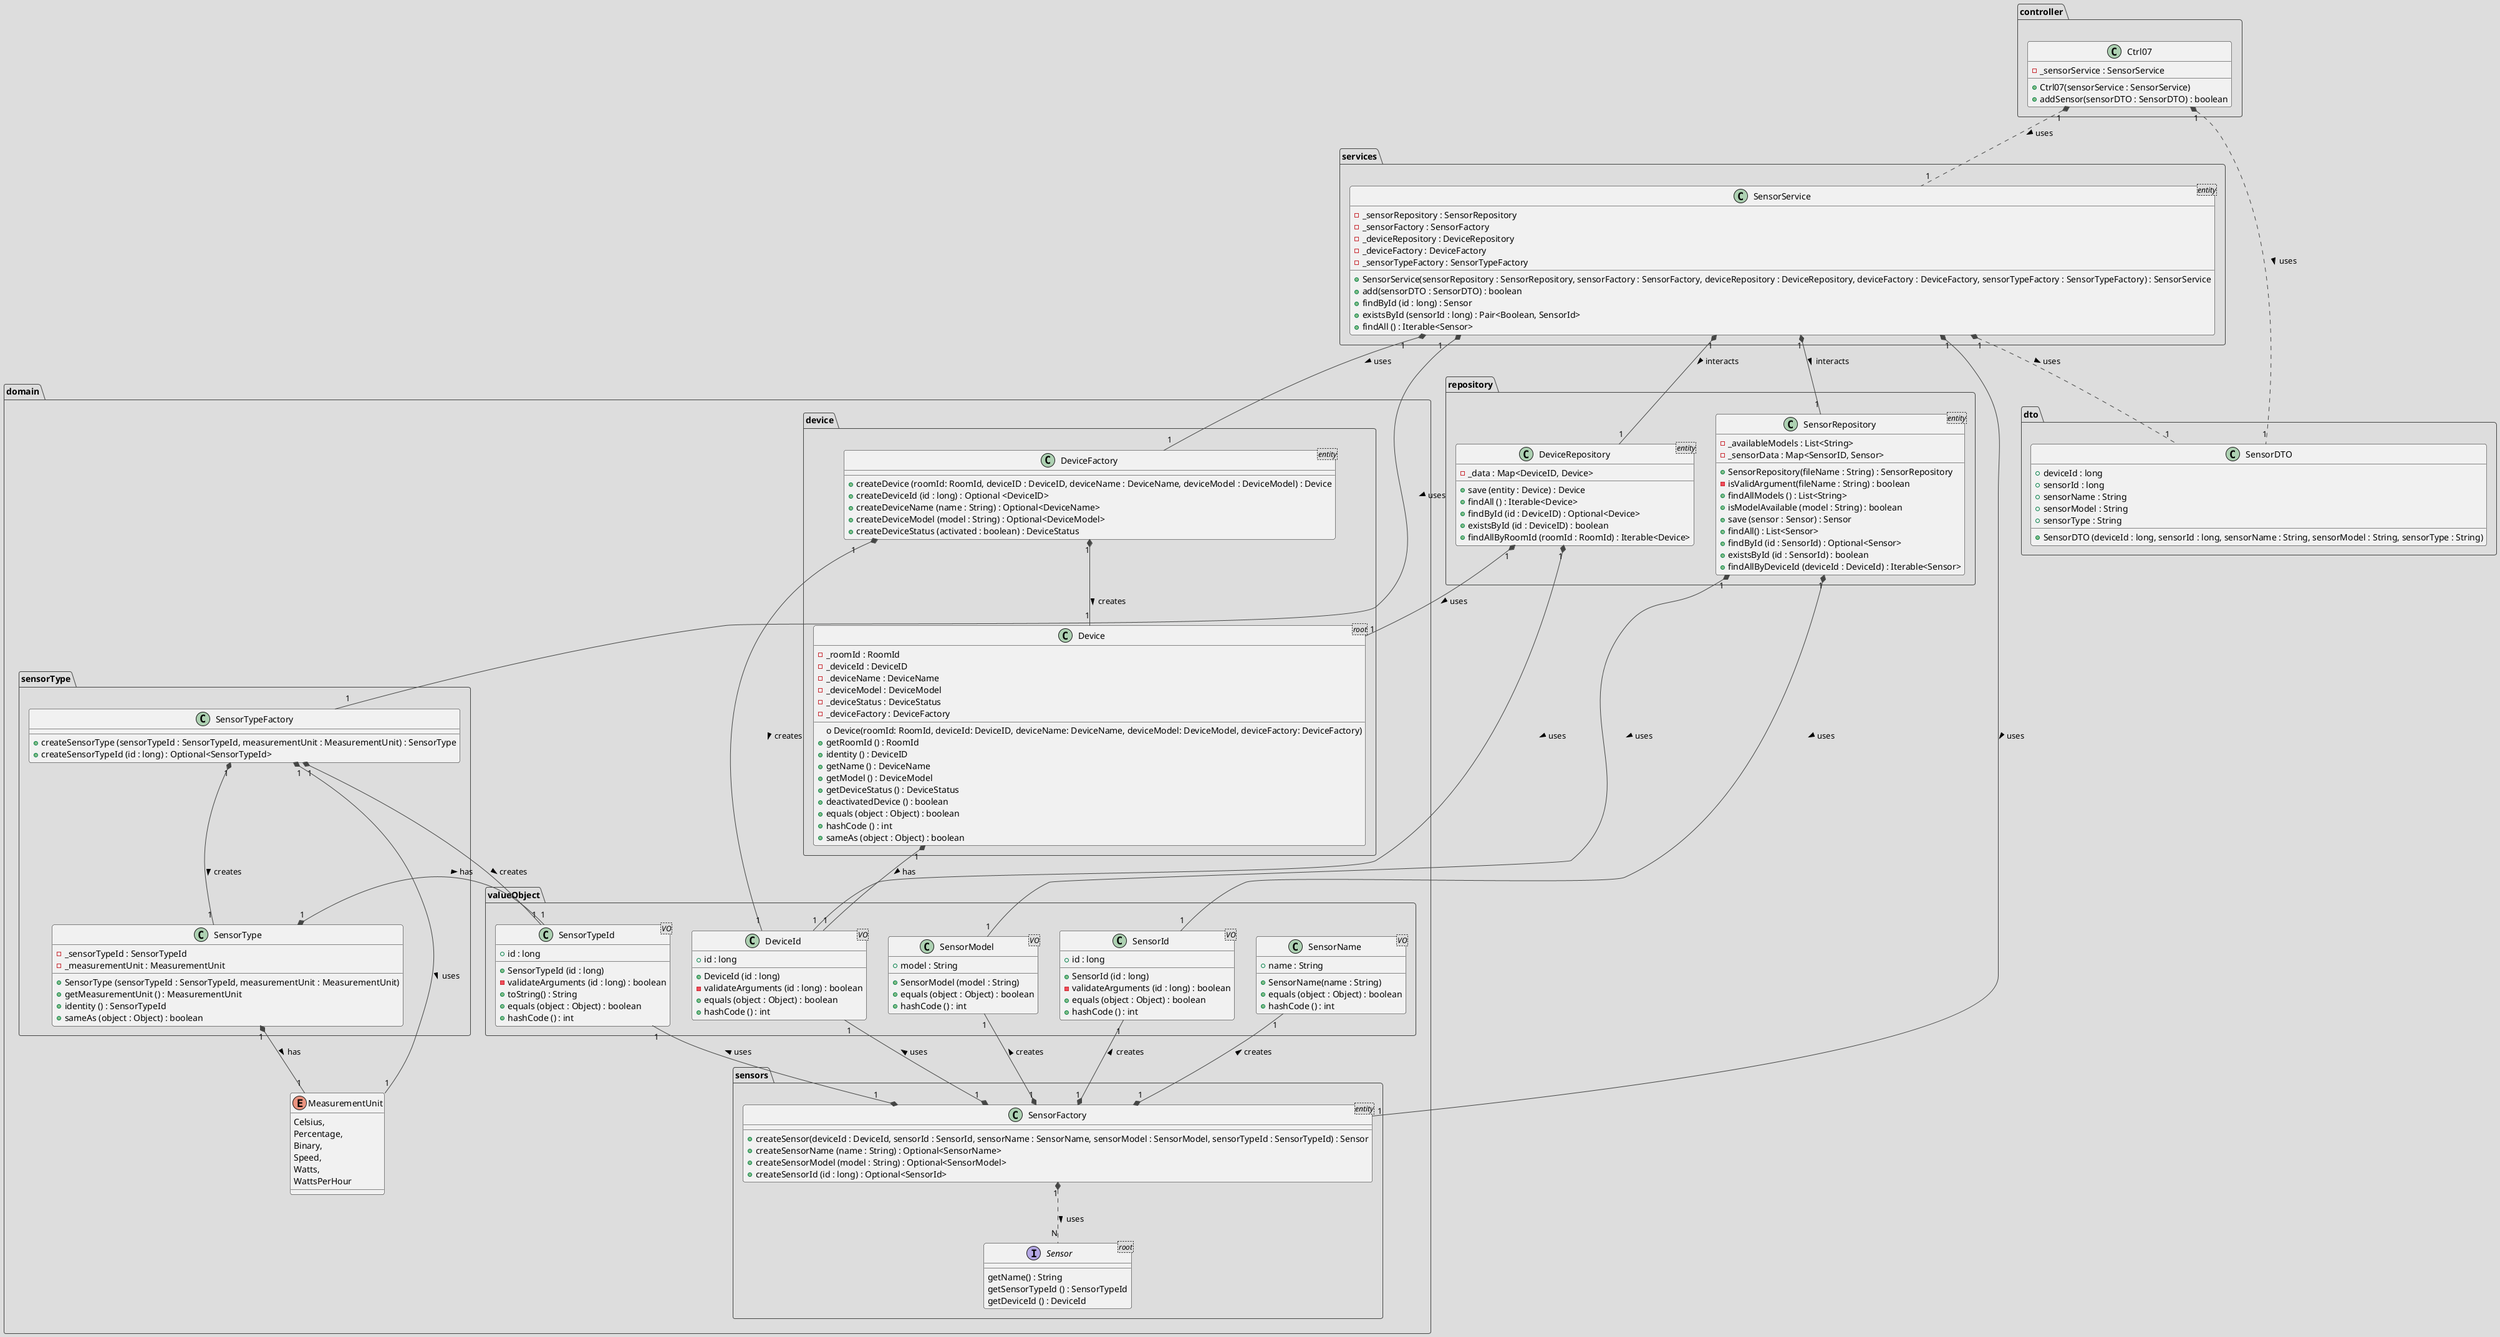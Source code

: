 @startuml
!theme toy

package controller {
    class Ctrl07 {
    - _sensorService : SensorService
    + Ctrl07(sensorService : SensorService)
    + addSensor(sensorDTO : SensorDTO) : boolean
    }
}

package domain {
    package device{
        class Device <root> {
        - _roomId : RoomId
        - _deviceId : DeviceID
        - _deviceName : DeviceName
        - _deviceModel : DeviceModel
        - _deviceStatus : DeviceStatus
        - _deviceFactory : DeviceFactory
        o Device(roomId: RoomId, deviceId: DeviceID, deviceName: DeviceName, deviceModel: DeviceModel, deviceFactory: DeviceFactory)
        + getRoomId () : RoomId
        + identity () : DeviceID
        + getName () : DeviceName
        + getModel () : DeviceModel
        + getDeviceStatus () : DeviceStatus
        + deactivatedDevice () : boolean
        + equals (object : Object) : boolean
        + hashCode () : int
        + sameAs (object : Object) : boolean
        }

        class DeviceFactory <entity>{
        + createDevice (roomId: RoomId, deviceID : DeviceID, deviceName : DeviceName, deviceModel : DeviceModel) : Device
        + createDeviceId (id : long) : Optional <DeviceID>
        + createDeviceName (name : String) : Optional<DeviceName>
        + createDeviceModel (model : String) : Optional<DeviceModel>
        + createDeviceStatus (activated : boolean) : DeviceStatus
        }
    }

    package sensors{
        class SensorFactory<entity>{
        + createSensor(deviceId : DeviceId, sensorId : SensorId, sensorName : SensorName, sensorModel : SensorModel, sensorTypeId : SensorTypeId) : Sensor
        + createSensorName (name : String) : Optional<SensorName>
        + createSensorModel (model : String) : Optional<SensorModel>
        + createSensorId (id : long) : Optional<SensorId>
        }

        interface Sensor <root> {
        getName() : String
        getSensorTypeId () : SensorTypeId
        getDeviceId () : DeviceId
        }
    }



    package sensorType {
        class SensorType{
        - _sensorTypeId : SensorTypeId
        - _measurementUnit : MeasurementUnit
        + SensorType (sensorTypeId : SensorTypeId, measurementUnit : MeasurementUnit)
        + getMeasurementUnit () : MeasurementUnit
        + identity () : SensorTypeId
        + sameAs (object : Object) : boolean
        }

        class SensorTypeFactory{
        + createSensorType (sensorTypeId : SensorTypeId, measurementUnit : MeasurementUnit) : SensorType
        + createSensorTypeId (id : long) : Optional<SensorTypeId>
        }
    }

    package valueObject{
        class DeviceId<VO>{
        + id : long
        + DeviceId (id : long)
        - validateArguments (id : long) : boolean
        + equals (object : Object) : boolean
        + hashCode () : int
        }

        class SensorModel<VO>{
        + model : String
        + SensorModel (model : String)
        + equals (object : Object) : boolean
        + hashCode () : int
        }

        class SensorName<VO>{
        + name : String
        + SensorName(name : String)
        + equals (object : Object) : boolean
        + hashCode () : int
        }

    class SensorId <VO>{
        + id : long
        + SensorId (id : long)
        - validateArguments (id : long) : boolean
        + equals (object : Object) : boolean
        + hashCode () : int
        }

        class SensorTypeId <VO>{
        + id : long
        + SensorTypeId (id : long)
        - validateArguments (id : long) : boolean
        + toString() : String
        + equals (object : Object) : boolean
        + hashCode () : int
        }
    }

'    package ddd{
'        interface AggregateRoot{
'        }
'
'        interface Repository{
'        save (entity : T) : T
'        findAll (id : ID) : Iterable<T>
'        findById (ID : ID) : Optional<T>
'        existsById (id : ID) : boolean
'        }
'
'        interface Service<ID, DTO>{
'        add (dto : DTO) : boolean
'        findAll () : Iterable<DTO>
'        findById (id : long) : DTO
'        existsById (id : long) : Pair<Boolean, ID>
'        }
'
'        interface ValueObject{
'        }
'
'        interface DomainEntity{
'        identity() : ID
'        sameAs (object : Object) : boolean
'        }
'    }
        enum MeasurementUnit{
            Celsius,
            Percentage,
            Binary,
            Speed,
            Watts,
            WattsPerHour
        }
}
    package services{
    class SensorService<entity>{
        - _sensorRepository : SensorRepository
        - _sensorFactory : SensorFactory
        - _deviceRepository : DeviceRepository
        - _deviceFactory : DeviceFactory
        - _sensorTypeFactory : SensorTypeFactory
        + SensorService(sensorRepository : SensorRepository, sensorFactory : SensorFactory, deviceRepository : DeviceRepository, deviceFactory : DeviceFactory, sensorTypeFactory : SensorTypeFactory) : SensorService
        + add(sensorDTO : SensorDTO) : boolean
        + findById (id : long) : Sensor
        + existsById (sensorId : long) : Pair<Boolean, SensorId>
        + findAll () : Iterable<Sensor>
        }
    }
        package repository{
             class SensorRepository<entity>{
            - _availableModels : List<String>
            - _sensorData : Map<SensorID, Sensor>
            + SensorRepository(fileName : String) : SensorRepository
            - isValidArgument(fileName : String) : boolean
            + findAllModels () : List<String>
            + isModelAvailable (model : String) : boolean
            + save (sensor : Sensor) : Sensor
            + findAll() : List<Sensor>
            + findById (id : SensorId) : Optional<Sensor>
            + existsById (id : SensorId) : boolean
            + findAllByDeviceId (deviceId : DeviceId) : Iterable<Sensor>
            }

             class DeviceRepository<entity>{
            - _data : Map<DeviceID, Device>
            + save (entity : Device) : Device
            + findAll () : Iterable<Device>
            + findById (id : DeviceID) : Optional<Device>
            + existsById (id : DeviceID) : boolean
            + findAllByRoomId (roomId : RoomId) : Iterable<Device>
            }
        }

   package dto{
    class SensorDTO{
    + deviceId : long
    + sensorId : long
    + sensorName : String
    + sensorModel : String
    + sensorType : String
    + SensorDTO (deviceId : long, sensorId : long, sensorName : String, sensorModel : String, sensorType : String)
    }
   }

Ctrl07 "1" *..  "1" SensorDTO : uses >
Ctrl07 "1" *..  "1" SensorService : uses >
SensorService "1" *..  "1" SensorDTO : uses >
SensorService "1" *--  "1" SensorFactory : uses >
DeviceFactory "1" *-down- "1" DeviceId : creates >
'Device "1" ..down..> "1" AggregateRoot : implements >
'Sensor "1" ..down..> "1" AggregateRoot : implements >
'SensorName "1" ..down..> "1" ValueObject : implements >
'SensorModel "1" ..down..> "1" ValueObject : implements >
'SensorId "1" ..down..> "1" ValueObject : implements >
'DeviceId "1" ..down..> "1" ValueObject : implements >
'DeviceRepository "1" ..down..> "1" Repository : implements >
'SensorRepositoryImpl "1" ..down..> "1" Repository : implements >
'SensorService "1" ..down..> "1"Service : implements >
'SensorType "1" ..down..> "1" AggregateRoot : implements >
SensorTypeFactory "1" *-down- "1" SensorType : creates >
SensorTypeFactory "1" *-down- "1" SensorTypeId : creates >
'SensorTypeId "1" ..down..> "1" ValueObject : implements >
SensorType "1" *-down- "1" MeasurementUnit : has >
'DomainEntity "1" ..down..> "1" AggregateRoot : implements >
SensorService "1" *-down- "1" SensorTypeFactory : uses >
SensorService "1" *-down- "1" DeviceFactory : uses >
DeviceFactory "1" *-down- "1" Device : creates >
SensorFactory "1" *.. "N" Sensor : uses >
SensorFactory "1" *-up- "1" SensorName : creates >
SensorFactory "1" *-up- "1" SensorModel : creates >
SensorRepository "1" *-- "1" SensorModel : uses >
SensorFactory "1" *-- "1" DeviceId : uses >
SensorService "1" *-- "1" SensorRepository : interacts >
SensorService "1" *-- "1" DeviceRepository : interacts >
SensorFactory "1" *-up- "1" SensorId : creates >
SensorRepository "1" *-- "1" SensorId : uses >
SensorFactory "1" *-up- "1" SensorTypeId : uses >
SensorTypeFactory "1" *-up- "1" MeasurementUnit : uses >
SensorType "1" *-up- "1" SensorTypeId : has >
DeviceRepository "1" *-- "1" DeviceId : uses >
DeviceRepository "1" *-- "1" Device : uses >
Device "1" *-- "1" DeviceId : has >

@enduml